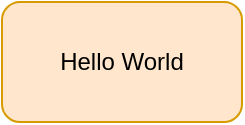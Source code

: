 <mxfile version="12.2.4" pages="1"><diagram id="sMFQ35gbzcLSp-yv5-hd" name="Page-1"><mxGraphModel dx="830" dy="735" grid="1" gridSize="10" guides="1" tooltips="1" connect="1" arrows="1" fold="1" page="1" pageScale="1" pageWidth="850" pageHeight="1100" math="0" shadow="0"><root><mxCell id="0"/><mxCell id="1" parent="0"/><mxCell id="3" value="Hello World" style="rounded=1;whiteSpace=wrap;html=1;fillColor=#ffe6cc;strokeColor=#d79b00;" parent="1" vertex="1"><mxGeometry x="390" y="180" width="120" height="60" as="geometry"/></mxCell></root></mxGraphModel></diagram></mxfile>
